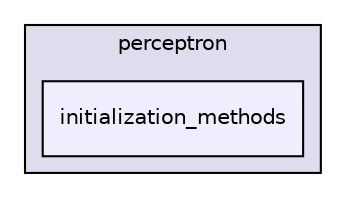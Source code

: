 digraph "src/mlpack/methods/perceptron/initialization_methods" {
  compound=true
  node [ fontsize="10", fontname="Helvetica"];
  edge [ labelfontsize="10", labelfontname="Helvetica"];
  subgraph clusterdir_d1be4479dffdf1b9f98978aa2d42ca89 {
    graph [ bgcolor="#ddddee", pencolor="black", label="perceptron" fontname="Helvetica", fontsize="10", URL="dir_d1be4479dffdf1b9f98978aa2d42ca89.html"]
  dir_8c39302dd7470d3c525c480db4b4f594 [shape=box, label="initialization_methods", style="filled", fillcolor="#eeeeff", pencolor="black", URL="dir_8c39302dd7470d3c525c480db4b4f594.html"];
  }
}
